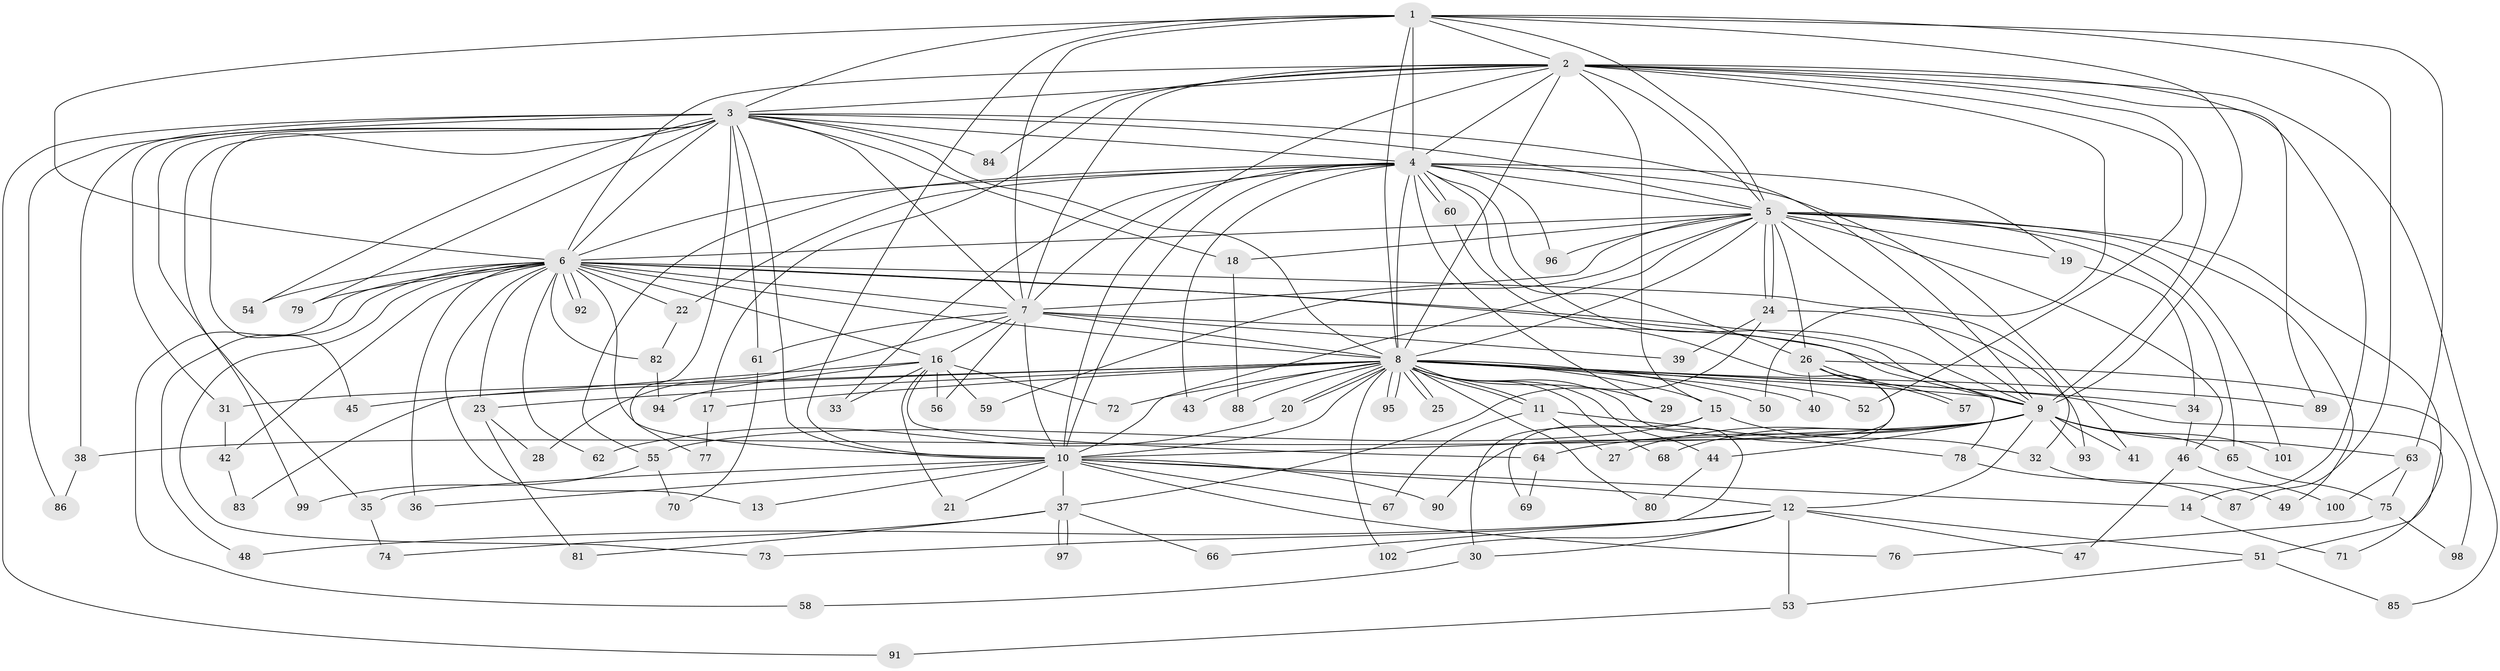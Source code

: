 // coarse degree distribution, {9: 0.03896103896103896, 27: 0.012987012987012988, 22: 0.025974025974025976, 19: 0.012987012987012988, 35: 0.012987012987012988, 18: 0.012987012987012988, 17: 0.012987012987012988, 5: 0.05194805194805195, 2: 0.4805194805194805, 3: 0.22077922077922077, 6: 0.012987012987012988, 4: 0.07792207792207792, 7: 0.012987012987012988, 1: 0.012987012987012988}
// Generated by graph-tools (version 1.1) at 2025/51/02/27/25 19:51:47]
// undirected, 102 vertices, 229 edges
graph export_dot {
graph [start="1"]
  node [color=gray90,style=filled];
  1;
  2;
  3;
  4;
  5;
  6;
  7;
  8;
  9;
  10;
  11;
  12;
  13;
  14;
  15;
  16;
  17;
  18;
  19;
  20;
  21;
  22;
  23;
  24;
  25;
  26;
  27;
  28;
  29;
  30;
  31;
  32;
  33;
  34;
  35;
  36;
  37;
  38;
  39;
  40;
  41;
  42;
  43;
  44;
  45;
  46;
  47;
  48;
  49;
  50;
  51;
  52;
  53;
  54;
  55;
  56;
  57;
  58;
  59;
  60;
  61;
  62;
  63;
  64;
  65;
  66;
  67;
  68;
  69;
  70;
  71;
  72;
  73;
  74;
  75;
  76;
  77;
  78;
  79;
  80;
  81;
  82;
  83;
  84;
  85;
  86;
  87;
  88;
  89;
  90;
  91;
  92;
  93;
  94;
  95;
  96;
  97;
  98;
  99;
  100;
  101;
  102;
  1 -- 2;
  1 -- 3;
  1 -- 4;
  1 -- 5;
  1 -- 6;
  1 -- 7;
  1 -- 8;
  1 -- 9;
  1 -- 10;
  1 -- 63;
  1 -- 87;
  2 -- 3;
  2 -- 4;
  2 -- 5;
  2 -- 6;
  2 -- 7;
  2 -- 8;
  2 -- 9;
  2 -- 10;
  2 -- 14;
  2 -- 15;
  2 -- 17;
  2 -- 50;
  2 -- 52;
  2 -- 84;
  2 -- 85;
  2 -- 89;
  3 -- 4;
  3 -- 5;
  3 -- 6;
  3 -- 7;
  3 -- 8;
  3 -- 9;
  3 -- 10;
  3 -- 18;
  3 -- 31;
  3 -- 35;
  3 -- 38;
  3 -- 45;
  3 -- 54;
  3 -- 61;
  3 -- 77;
  3 -- 79;
  3 -- 84;
  3 -- 86;
  3 -- 91;
  3 -- 99;
  4 -- 5;
  4 -- 6;
  4 -- 7;
  4 -- 8;
  4 -- 9;
  4 -- 10;
  4 -- 19;
  4 -- 22;
  4 -- 26;
  4 -- 29;
  4 -- 33;
  4 -- 41;
  4 -- 43;
  4 -- 55;
  4 -- 60;
  4 -- 60;
  4 -- 96;
  5 -- 6;
  5 -- 7;
  5 -- 8;
  5 -- 9;
  5 -- 10;
  5 -- 18;
  5 -- 19;
  5 -- 24;
  5 -- 24;
  5 -- 26;
  5 -- 46;
  5 -- 49;
  5 -- 51;
  5 -- 59;
  5 -- 65;
  5 -- 96;
  5 -- 101;
  6 -- 7;
  6 -- 8;
  6 -- 9;
  6 -- 10;
  6 -- 13;
  6 -- 16;
  6 -- 22;
  6 -- 23;
  6 -- 32;
  6 -- 36;
  6 -- 42;
  6 -- 48;
  6 -- 54;
  6 -- 58;
  6 -- 62;
  6 -- 73;
  6 -- 78;
  6 -- 79;
  6 -- 82;
  6 -- 92;
  6 -- 92;
  7 -- 8;
  7 -- 9;
  7 -- 10;
  7 -- 16;
  7 -- 28;
  7 -- 39;
  7 -- 56;
  7 -- 61;
  8 -- 9;
  8 -- 10;
  8 -- 11;
  8 -- 11;
  8 -- 15;
  8 -- 17;
  8 -- 20;
  8 -- 20;
  8 -- 23;
  8 -- 25;
  8 -- 25;
  8 -- 29;
  8 -- 31;
  8 -- 34;
  8 -- 40;
  8 -- 43;
  8 -- 44;
  8 -- 45;
  8 -- 50;
  8 -- 52;
  8 -- 66;
  8 -- 68;
  8 -- 71;
  8 -- 72;
  8 -- 80;
  8 -- 88;
  8 -- 89;
  8 -- 95;
  8 -- 95;
  8 -- 102;
  9 -- 10;
  9 -- 12;
  9 -- 27;
  9 -- 38;
  9 -- 41;
  9 -- 44;
  9 -- 63;
  9 -- 64;
  9 -- 65;
  9 -- 68;
  9 -- 93;
  9 -- 101;
  10 -- 12;
  10 -- 13;
  10 -- 14;
  10 -- 21;
  10 -- 35;
  10 -- 36;
  10 -- 37;
  10 -- 67;
  10 -- 76;
  10 -- 90;
  11 -- 27;
  11 -- 67;
  11 -- 78;
  12 -- 30;
  12 -- 47;
  12 -- 48;
  12 -- 51;
  12 -- 53;
  12 -- 73;
  12 -- 102;
  14 -- 71;
  15 -- 30;
  15 -- 32;
  15 -- 55;
  16 -- 21;
  16 -- 33;
  16 -- 56;
  16 -- 59;
  16 -- 64;
  16 -- 72;
  16 -- 83;
  16 -- 94;
  17 -- 77;
  18 -- 88;
  19 -- 34;
  20 -- 62;
  22 -- 82;
  23 -- 28;
  23 -- 81;
  24 -- 37;
  24 -- 39;
  24 -- 93;
  26 -- 40;
  26 -- 57;
  26 -- 57;
  26 -- 90;
  26 -- 98;
  30 -- 58;
  31 -- 42;
  32 -- 49;
  34 -- 46;
  35 -- 74;
  37 -- 66;
  37 -- 74;
  37 -- 81;
  37 -- 97;
  37 -- 97;
  38 -- 86;
  42 -- 83;
  44 -- 80;
  46 -- 47;
  46 -- 100;
  51 -- 53;
  51 -- 85;
  53 -- 91;
  55 -- 70;
  55 -- 99;
  60 -- 69;
  61 -- 70;
  63 -- 75;
  63 -- 100;
  64 -- 69;
  65 -- 75;
  75 -- 76;
  75 -- 98;
  78 -- 87;
  82 -- 94;
}
